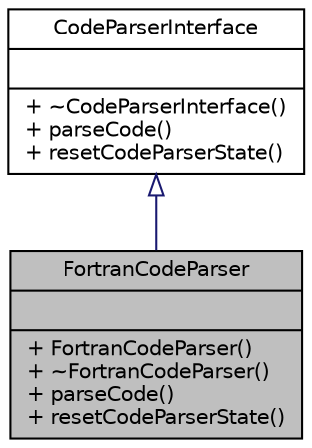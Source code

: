 digraph "FortranCodeParser"
{
 // LATEX_PDF_SIZE
  edge [fontname="Helvetica",fontsize="10",labelfontname="Helvetica",labelfontsize="10"];
  node [fontname="Helvetica",fontsize="10",shape=record];
  Node1 [label="{FortranCodeParser\n||+ FortranCodeParser()\l+ ~FortranCodeParser()\l+ parseCode()\l+ resetCodeParserState()\l}",height=0.2,width=0.4,color="black", fillcolor="grey75", style="filled", fontcolor="black",tooltip=" "];
  Node2 -> Node1 [dir="back",color="midnightblue",fontsize="10",style="solid",arrowtail="onormal",fontname="Helvetica"];
  Node2 [label="{CodeParserInterface\n||+ ~CodeParserInterface()\l+ parseCode()\l+ resetCodeParserState()\l}",height=0.2,width=0.4,color="black", fillcolor="white", style="filled",URL="$classCodeParserInterface.html",tooltip="Abstract interface for code parsers."];
}
